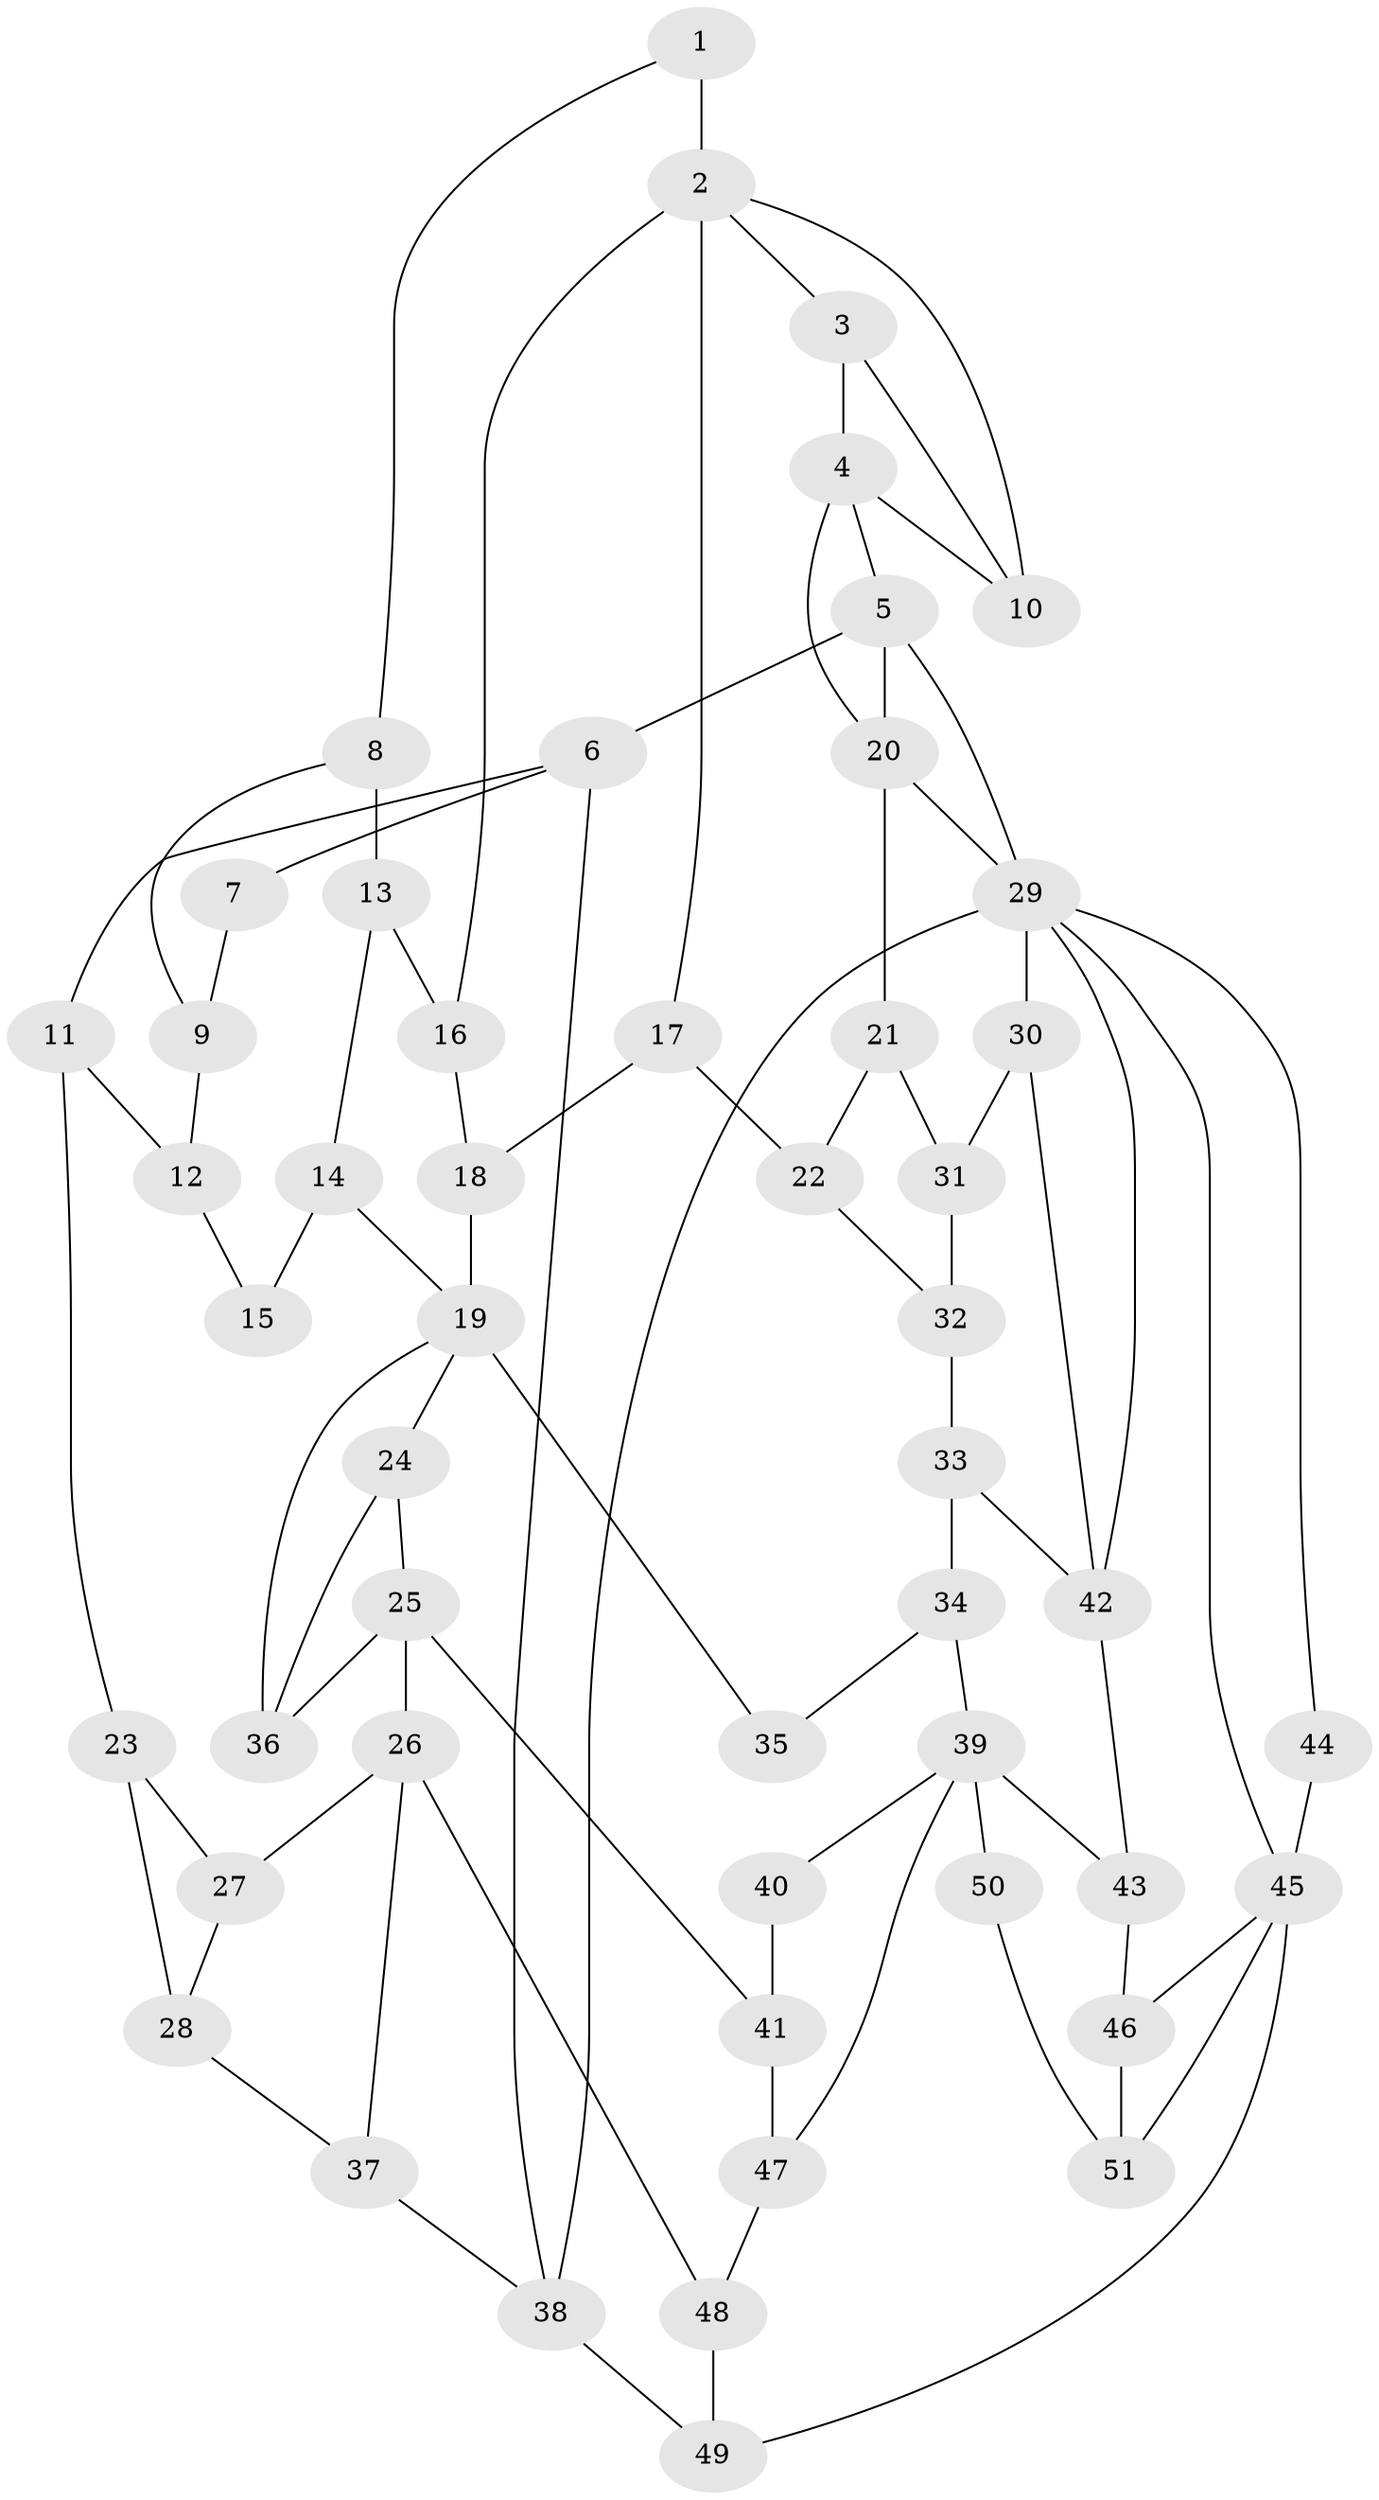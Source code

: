 // original degree distribution, {3: 0.05952380952380952, 4: 0.17857142857142858, 5: 0.5357142857142857, 6: 0.2261904761904762}
// Generated by graph-tools (version 1.1) at 2025/54/03/04/25 22:54:27]
// undirected, 51 vertices, 83 edges
graph export_dot {
  node [color=gray90,style=filled];
  1;
  2;
  3;
  4;
  5;
  6;
  7;
  8;
  9;
  10;
  11;
  12;
  13;
  14;
  15;
  16;
  17;
  18;
  19;
  20;
  21;
  22;
  23;
  24;
  25;
  26;
  27;
  28;
  29;
  30;
  31;
  32;
  33;
  34;
  35;
  36;
  37;
  38;
  39;
  40;
  41;
  42;
  43;
  44;
  45;
  46;
  47;
  48;
  49;
  50;
  51;
  1 -- 2 [weight=2.0];
  1 -- 8 [weight=1.0];
  2 -- 3 [weight=1.0];
  2 -- 10 [weight=1.0];
  2 -- 16 [weight=1.0];
  2 -- 17 [weight=1.0];
  3 -- 4 [weight=1.0];
  3 -- 10 [weight=1.0];
  4 -- 5 [weight=1.0];
  4 -- 10 [weight=1.0];
  4 -- 20 [weight=1.0];
  5 -- 6 [weight=1.0];
  5 -- 20 [weight=1.0];
  5 -- 29 [weight=1.0];
  6 -- 7 [weight=1.0];
  6 -- 11 [weight=1.0];
  6 -- 38 [weight=1.0];
  7 -- 9 [weight=1.0];
  8 -- 9 [weight=1.0];
  8 -- 13 [weight=1.0];
  9 -- 12 [weight=1.0];
  11 -- 12 [weight=1.0];
  11 -- 23 [weight=1.0];
  12 -- 15 [weight=1.0];
  13 -- 14 [weight=1.0];
  13 -- 16 [weight=1.0];
  14 -- 15 [weight=1.0];
  14 -- 19 [weight=1.0];
  16 -- 18 [weight=1.0];
  17 -- 18 [weight=1.0];
  17 -- 22 [weight=1.0];
  18 -- 19 [weight=1.0];
  19 -- 24 [weight=1.0];
  19 -- 35 [weight=2.0];
  19 -- 36 [weight=1.0];
  20 -- 21 [weight=1.0];
  20 -- 29 [weight=1.0];
  21 -- 22 [weight=1.0];
  21 -- 31 [weight=1.0];
  22 -- 32 [weight=1.0];
  23 -- 27 [weight=1.0];
  23 -- 28 [weight=2.0];
  24 -- 25 [weight=1.0];
  24 -- 36 [weight=1.0];
  25 -- 26 [weight=2.0];
  25 -- 36 [weight=1.0];
  25 -- 41 [weight=2.0];
  26 -- 27 [weight=1.0];
  26 -- 37 [weight=1.0];
  26 -- 48 [weight=1.0];
  27 -- 28 [weight=1.0];
  28 -- 37 [weight=1.0];
  29 -- 30 [weight=1.0];
  29 -- 38 [weight=1.0];
  29 -- 42 [weight=1.0];
  29 -- 44 [weight=1.0];
  29 -- 45 [weight=1.0];
  30 -- 31 [weight=1.0];
  30 -- 42 [weight=1.0];
  31 -- 32 [weight=1.0];
  32 -- 33 [weight=1.0];
  33 -- 34 [weight=1.0];
  33 -- 42 [weight=1.0];
  34 -- 35 [weight=1.0];
  34 -- 39 [weight=1.0];
  37 -- 38 [weight=1.0];
  38 -- 49 [weight=1.0];
  39 -- 40 [weight=1.0];
  39 -- 43 [weight=1.0];
  39 -- 47 [weight=1.0];
  39 -- 50 [weight=2.0];
  40 -- 41 [weight=2.0];
  41 -- 47 [weight=1.0];
  42 -- 43 [weight=1.0];
  43 -- 46 [weight=1.0];
  44 -- 45 [weight=2.0];
  45 -- 46 [weight=1.0];
  45 -- 49 [weight=1.0];
  45 -- 51 [weight=1.0];
  46 -- 51 [weight=1.0];
  47 -- 48 [weight=1.0];
  48 -- 49 [weight=1.0];
  50 -- 51 [weight=1.0];
}
